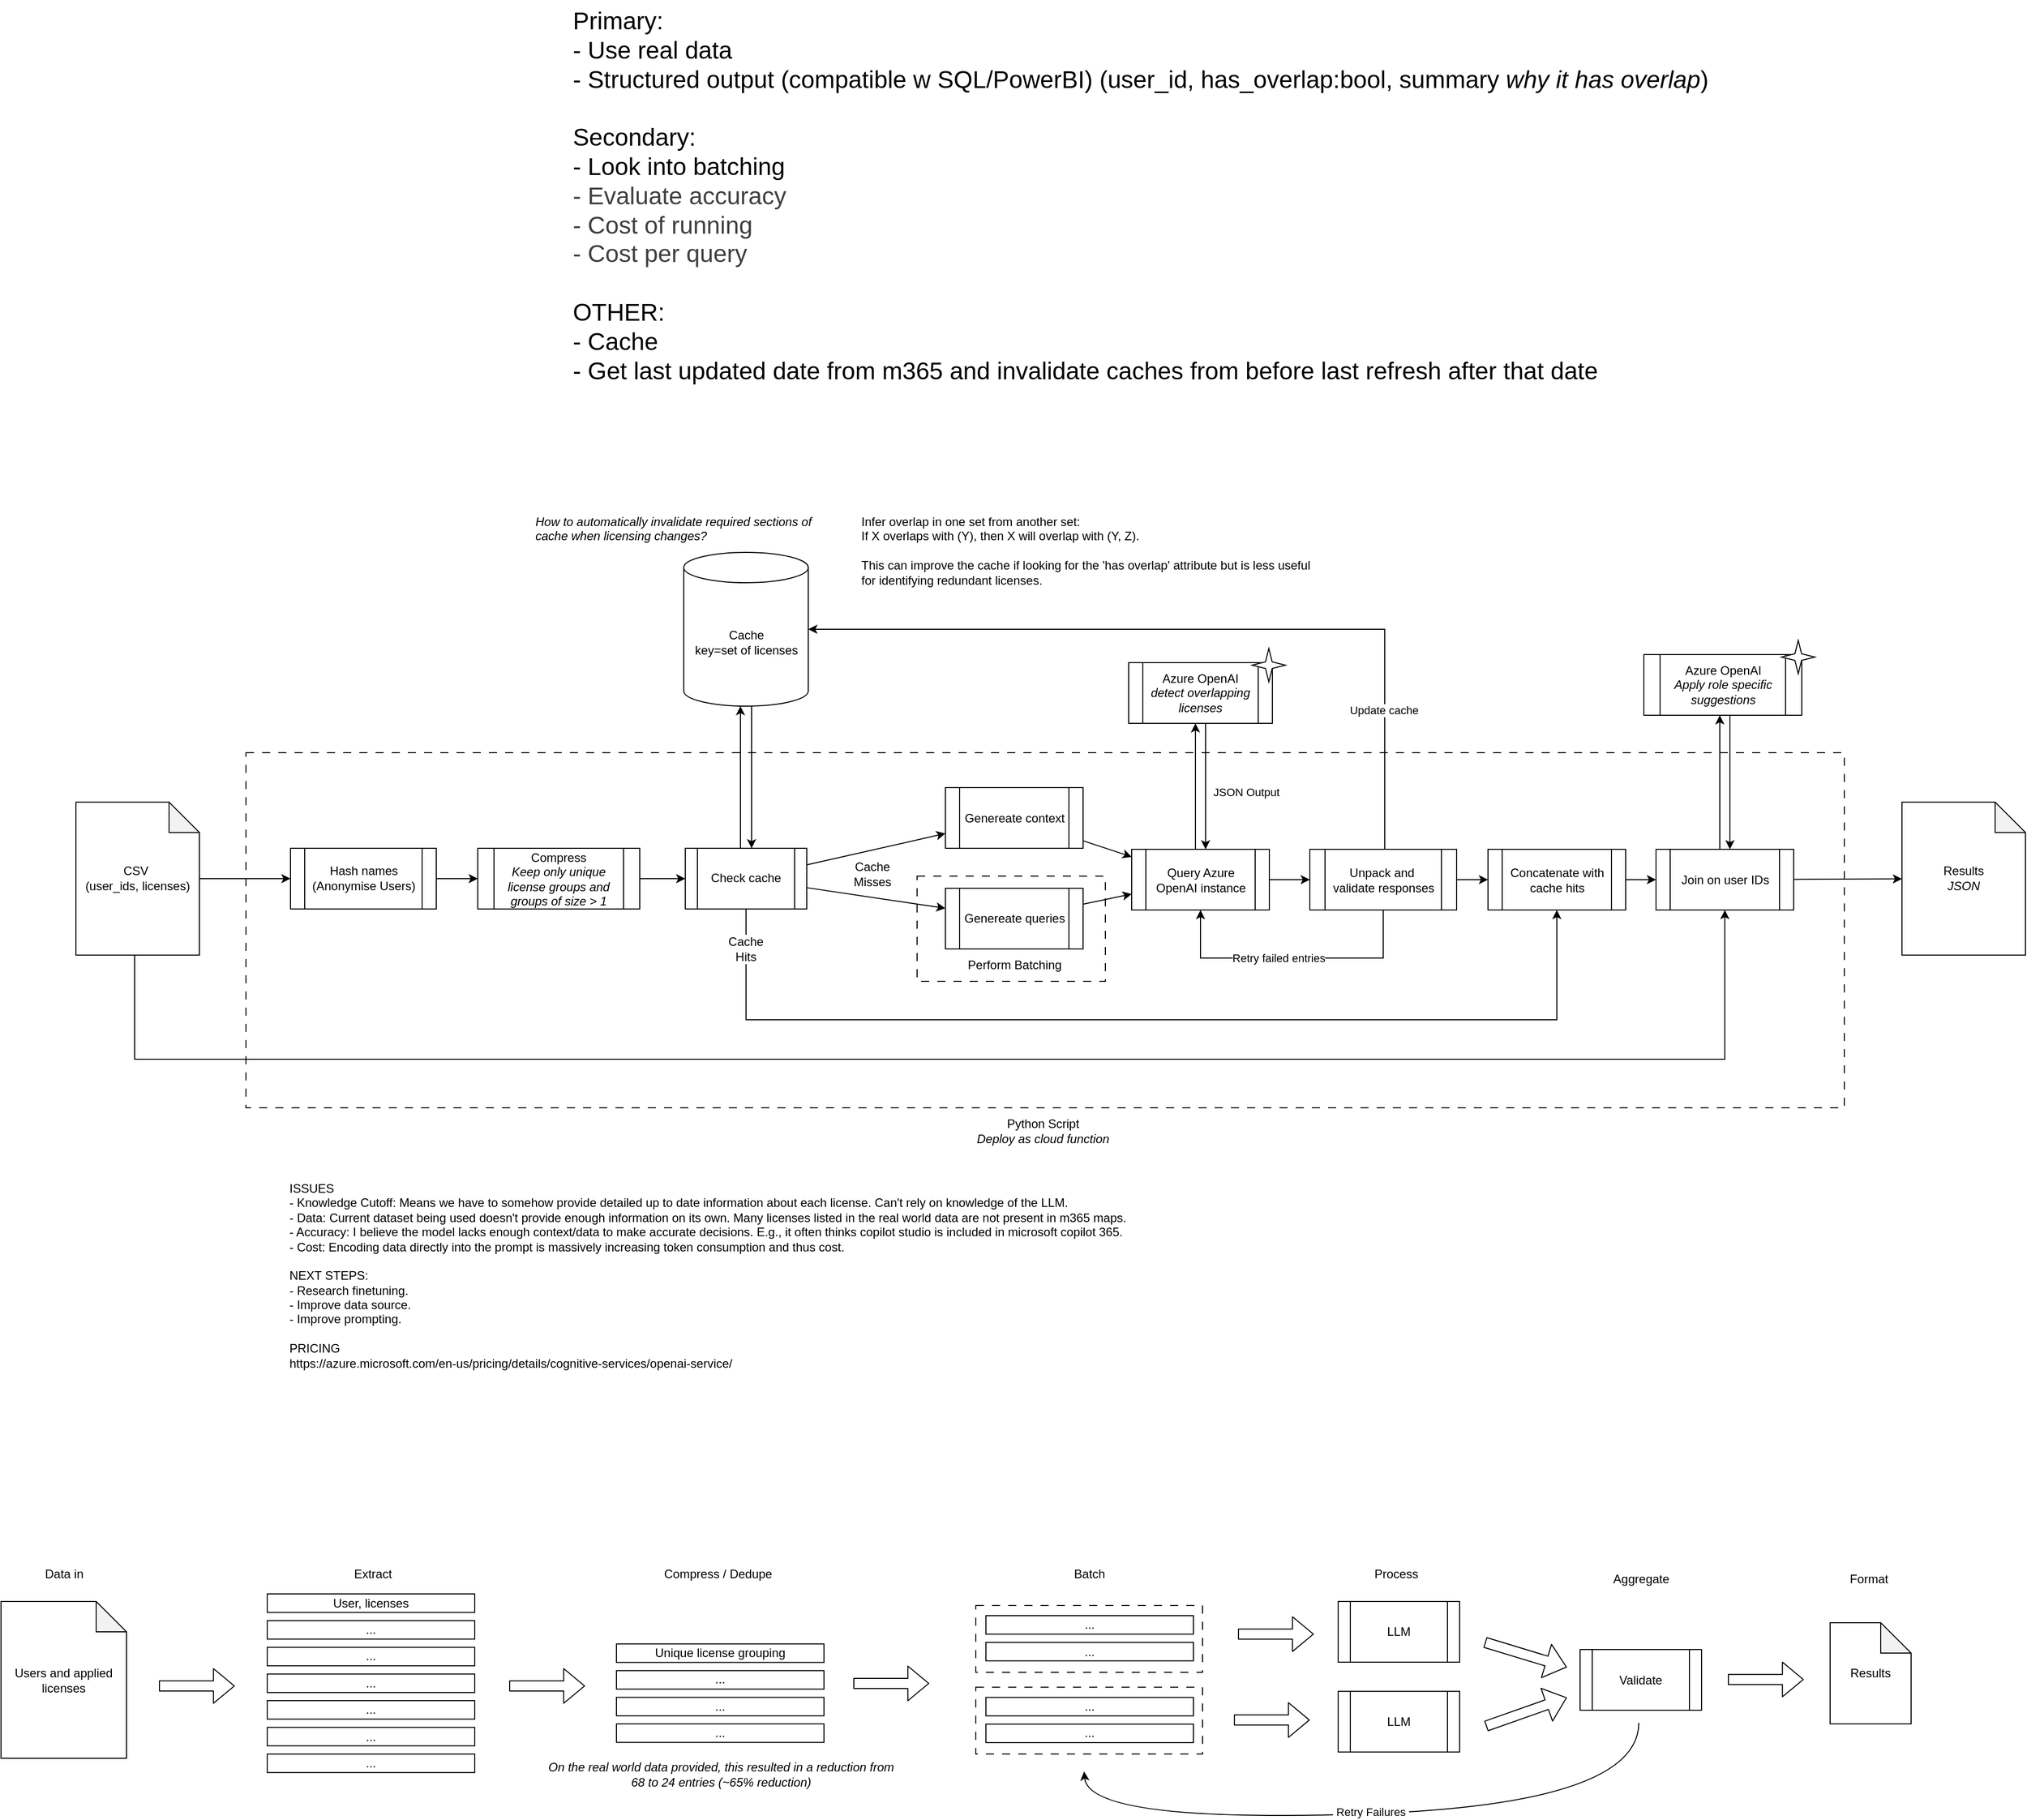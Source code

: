 <mxfile>
    <diagram name="Page-1" id="jkyWEsUThgF6aey1WfAn">
        <mxGraphModel dx="1633" dy="171" grid="0" gridSize="10" guides="1" tooltips="1" connect="1" arrows="1" fold="1" page="0" pageScale="1" pageWidth="827" pageHeight="1169" math="0" shadow="0">
            <root>
                <mxCell id="0"/>
                <mxCell id="1" parent="0"/>
                <mxCell id="171" value="" style="rounded=0;whiteSpace=wrap;html=1;dashed=1;dashPattern=8 8;" vertex="1" parent="1">
                    <mxGeometry x="709" y="2576" width="224" height="66" as="geometry"/>
                </mxCell>
                <mxCell id="77" value="" style="rounded=0;whiteSpace=wrap;html=1;dashed=1;dashPattern=8 8;" parent="1" vertex="1">
                    <mxGeometry x="-12" y="1733" width="1579" height="351" as="geometry"/>
                </mxCell>
                <mxCell id="108" value="" style="rounded=0;whiteSpace=wrap;html=1;dashed=1;dashPattern=8 8;" parent="1" vertex="1">
                    <mxGeometry x="651" y="1855" width="186" height="104" as="geometry"/>
                </mxCell>
                <mxCell id="66" value="&lt;span style=&quot;font-size: 24px; font-style: normal;&quot;&gt;Primary:&lt;/span&gt;&lt;div&gt;&lt;span style=&quot;font-size: 24px; font-style: normal;&quot;&gt;- Use real data&lt;/span&gt;&lt;div&gt;&lt;span style=&quot;font-size: 24px; font-style: normal;&quot;&gt;- Structured output (compatible w SQL/PowerBI) (user_id, has_overlap:bool, summary &lt;/span&gt;&lt;span style=&quot;font-size: 24px;&quot;&gt;why it has overlap&lt;/span&gt;&lt;span style=&quot;font-size: 24px; font-style: normal;&quot;&gt;)&lt;/span&gt;&lt;/div&gt;&lt;div&gt;&lt;span style=&quot;font-size: 24px; font-style: normal;&quot;&gt;&lt;br&gt;&lt;/span&gt;&lt;/div&gt;&lt;div&gt;&lt;span style=&quot;font-size: 24px; font-style: normal;&quot;&gt;Secondary:&lt;/span&gt;&lt;/div&gt;&lt;div&gt;&lt;span style=&quot;font-size: 24px; font-style: normal;&quot;&gt;- Look into batching&lt;/span&gt;&lt;/div&gt;&lt;div&gt;&lt;span style=&quot;color: rgb(63, 63, 63); font-size: 24px; font-style: normal;&quot;&gt;- Evaluate accuracy&lt;/span&gt;&lt;/div&gt;&lt;/div&gt;&lt;div&gt;&lt;span style=&quot;color: rgb(63, 63, 63); font-size: 24px; font-style: normal;&quot;&gt;- Cost of running&lt;/span&gt;&lt;/div&gt;&lt;div&gt;&lt;span style=&quot;color: rgb(63, 63, 63); font-size: 24px; font-style: normal;&quot;&gt;- Cost per query&lt;/span&gt;&lt;/div&gt;&lt;div&gt;&lt;span style=&quot;color: rgb(63, 63, 63); font-size: 24px; font-style: normal;&quot;&gt;&lt;br&gt;&lt;/span&gt;&lt;/div&gt;&lt;div&gt;&lt;span style=&quot;font-size: 24px; font-style: normal;&quot;&gt;OTHER:&lt;/span&gt;&lt;/div&gt;&lt;div&gt;&lt;span style=&quot;font-size: 24px; font-style: normal;&quot;&gt;- Cache&lt;/span&gt;&lt;/div&gt;&lt;div&gt;&lt;span style=&quot;font-size: 24px; font-style: normal;&quot;&gt;- Get last updated date from m365 and invalidate caches from before last refresh after that date&lt;/span&gt;&lt;/div&gt;" style="text;html=1;align=left;verticalAlign=top;whiteSpace=wrap;rounded=0;fontStyle=2" parent="1" vertex="1">
                    <mxGeometry x="309" y="989" width="1275" height="451" as="geometry"/>
                </mxCell>
                <mxCell id="124" style="edgeStyle=orthogonalEdgeStyle;html=1;entryX=0.5;entryY=1;entryDx=0;entryDy=0;rounded=0;curved=0;" parent="1" source="67" target="111" edge="1">
                    <mxGeometry relative="1" as="geometry">
                        <Array as="points">
                            <mxPoint x="-122" y="2036"/>
                            <mxPoint x="1449" y="2036"/>
                        </Array>
                    </mxGeometry>
                </mxCell>
                <mxCell id="135" style="edgeStyle=none;html=1;" parent="1" source="67" target="133" edge="1">
                    <mxGeometry relative="1" as="geometry"/>
                </mxCell>
                <mxCell id="67" value="CSV&amp;nbsp;&lt;div&gt;(user_ids, licenses)&lt;/div&gt;" style="shape=note;whiteSpace=wrap;html=1;backgroundOutline=1;darkOpacity=0.05;" parent="1" vertex="1">
                    <mxGeometry x="-180" y="1781.86" width="122" height="151.25" as="geometry"/>
                </mxCell>
                <mxCell id="94" style="edgeStyle=none;html=1;" parent="1" source="68" target="93" edge="1">
                    <mxGeometry relative="1" as="geometry"/>
                </mxCell>
                <mxCell id="68" value="Compress&lt;br&gt;&lt;i&gt;Keep only unique license &lt;/i&gt;&lt;i style=&quot;background-color: transparent;&quot;&gt;groups and groups of size &amp;gt; 1&lt;/i&gt;" style="shape=process;whiteSpace=wrap;html=1;backgroundOutline=1;" parent="1" vertex="1">
                    <mxGeometry x="217" y="1827.5" width="160" height="60" as="geometry"/>
                </mxCell>
                <mxCell id="74" style="edgeStyle=none;html=1;entryX=0.5;entryY=0;entryDx=0;entryDy=0;" parent="1" edge="1">
                    <mxGeometry relative="1" as="geometry">
                        <mxPoint x="487.5" y="1686.99" as="sourcePoint"/>
                        <mxPoint x="487.5" y="1827.5" as="targetPoint"/>
                    </mxGeometry>
                </mxCell>
                <mxCell id="70" value="Cache&lt;br&gt;key=set of licenses" style="shape=cylinder3;whiteSpace=wrap;html=1;boundedLbl=1;backgroundOutline=1;size=15;" parent="1" vertex="1">
                    <mxGeometry x="420.5" y="1535" width="123" height="151.99" as="geometry"/>
                </mxCell>
                <mxCell id="73" style="edgeStyle=none;html=1;entryX=0.5;entryY=1;entryDx=0;entryDy=0;entryPerimeter=0;" parent="1" edge="1">
                    <mxGeometry relative="1" as="geometry">
                        <mxPoint x="476.5" y="1827.5" as="sourcePoint"/>
                        <mxPoint x="476.5" y="1686.99" as="targetPoint"/>
                    </mxGeometry>
                </mxCell>
                <mxCell id="80" style="edgeStyle=none;html=1;" parent="1" source="76" target="79" edge="1">
                    <mxGeometry relative="1" as="geometry"/>
                </mxCell>
                <mxCell id="76" value="Genereate context" style="shape=process;whiteSpace=wrap;html=1;backgroundOutline=1;" parent="1" vertex="1">
                    <mxGeometry x="679" y="1767.5" width="136" height="60" as="geometry"/>
                </mxCell>
                <mxCell id="92" style="edgeStyle=none;html=1;" parent="1" source="79" target="91" edge="1">
                    <mxGeometry relative="1" as="geometry"/>
                </mxCell>
                <mxCell id="117" style="edgeStyle=none;html=1;entryX=0.5;entryY=1;entryDx=0;entryDy=0;" parent="1" edge="1">
                    <mxGeometry relative="1" as="geometry">
                        <mxPoint x="926.0" y="1828.5" as="sourcePoint"/>
                        <mxPoint x="926.0" y="1704" as="targetPoint"/>
                    </mxGeometry>
                </mxCell>
                <mxCell id="79" value="Query Azure OpenAI instance" style="shape=process;whiteSpace=wrap;html=1;backgroundOutline=1;" parent="1" vertex="1">
                    <mxGeometry x="863" y="1828.5" width="136" height="60" as="geometry"/>
                </mxCell>
                <mxCell id="118" style="edgeStyle=none;html=1;" parent="1" edge="1">
                    <mxGeometry relative="1" as="geometry">
                        <mxPoint x="936.0" y="1704" as="sourcePoint"/>
                        <mxPoint x="936.0" y="1828.5" as="targetPoint"/>
                    </mxGeometry>
                </mxCell>
                <mxCell id="84" style="edgeStyle=none;html=1;" parent="1" source="82" target="79" edge="1">
                    <mxGeometry relative="1" as="geometry"/>
                </mxCell>
                <mxCell id="82" value="Genereate queries" style="shape=process;whiteSpace=wrap;html=1;backgroundOutline=1;" parent="1" vertex="1">
                    <mxGeometry x="679" y="1867" width="136" height="60" as="geometry"/>
                </mxCell>
                <mxCell id="101" style="edgeStyle=none;html=1;" parent="1" source="91" target="100" edge="1">
                    <mxGeometry relative="1" as="geometry"/>
                </mxCell>
                <mxCell id="144" style="edgeStyle=orthogonalEdgeStyle;html=1;rounded=0;" parent="1" source="91" target="79" edge="1">
                    <mxGeometry relative="1" as="geometry">
                        <Array as="points">
                            <mxPoint x="1112" y="1936"/>
                            <mxPoint x="931" y="1936"/>
                        </Array>
                    </mxGeometry>
                </mxCell>
                <mxCell id="145" value="Retry failed entries" style="edgeLabel;html=1;align=center;verticalAlign=middle;resizable=0;points=[];" parent="144" vertex="1" connectable="0">
                    <mxGeometry x="0.088" relative="1" as="geometry">
                        <mxPoint x="-1" as="offset"/>
                    </mxGeometry>
                </mxCell>
                <mxCell id="91" value="Unpack and&amp;nbsp;&lt;div&gt;validate responses&lt;/div&gt;" style="shape=process;whiteSpace=wrap;html=1;backgroundOutline=1;" parent="1" vertex="1">
                    <mxGeometry x="1039" y="1828.5" width="145" height="60" as="geometry"/>
                </mxCell>
                <mxCell id="95" style="edgeStyle=none;html=1;" parent="1" source="93" target="76" edge="1">
                    <mxGeometry relative="1" as="geometry"/>
                </mxCell>
                <mxCell id="96" style="edgeStyle=none;html=1;" parent="1" source="93" target="82" edge="1">
                    <mxGeometry relative="1" as="geometry"/>
                </mxCell>
                <mxCell id="105" style="edgeStyle=orthogonalEdgeStyle;html=1;entryX=0.5;entryY=1;entryDx=0;entryDy=0;rounded=0;curved=0;" parent="1" source="93" target="100" edge="1">
                    <mxGeometry relative="1" as="geometry">
                        <Array as="points">
                            <mxPoint x="482" y="1997"/>
                            <mxPoint x="1283" y="1997"/>
                        </Array>
                    </mxGeometry>
                </mxCell>
                <mxCell id="93" value="Check cache" style="shape=process;whiteSpace=wrap;html=1;backgroundOutline=1;" parent="1" vertex="1">
                    <mxGeometry x="422" y="1827.49" width="120" height="60" as="geometry"/>
                </mxCell>
                <mxCell id="98" value="Cache&lt;br&gt;Misses" style="text;html=1;align=center;verticalAlign=middle;whiteSpace=wrap;rounded=0;" parent="1" vertex="1">
                    <mxGeometry x="577" y="1838" width="60" height="30" as="geometry"/>
                </mxCell>
                <mxCell id="112" style="edgeStyle=none;html=1;" parent="1" source="100" target="111" edge="1">
                    <mxGeometry relative="1" as="geometry"/>
                </mxCell>
                <mxCell id="100" value="Concatenate with cache hits" style="shape=process;whiteSpace=wrap;html=1;backgroundOutline=1;" parent="1" vertex="1">
                    <mxGeometry x="1215" y="1828.5" width="136" height="60" as="geometry"/>
                </mxCell>
                <mxCell id="97" value="Cache Hits" style="text;html=1;align=center;verticalAlign=middle;whiteSpace=wrap;rounded=0;labelBackgroundColor=default;" parent="1" vertex="1">
                    <mxGeometry x="452" y="1912.25" width="60" height="30" as="geometry"/>
                </mxCell>
                <mxCell id="110" value="Perform Batching" style="text;html=1;align=center;verticalAlign=middle;resizable=0;points=[];autosize=1;strokeColor=none;fillColor=none;" parent="1" vertex="1">
                    <mxGeometry x="691.5" y="1930" width="111" height="26" as="geometry"/>
                </mxCell>
                <mxCell id="129" style="edgeStyle=none;html=1;" parent="1" edge="1">
                    <mxGeometry relative="1" as="geometry">
                        <mxPoint x="1444.0" y="1828.5" as="sourcePoint"/>
                        <mxPoint x="1444" y="1696" as="targetPoint"/>
                    </mxGeometry>
                </mxCell>
                <mxCell id="131" style="edgeStyle=none;html=1;" parent="1" source="111" target="113" edge="1">
                    <mxGeometry relative="1" as="geometry"/>
                </mxCell>
                <mxCell id="111" value="Join on user IDs" style="shape=process;whiteSpace=wrap;html=1;backgroundOutline=1;" parent="1" vertex="1">
                    <mxGeometry x="1381" y="1828.5" width="136" height="60" as="geometry"/>
                </mxCell>
                <mxCell id="113" value="Results&lt;div&gt;&lt;i&gt;JSON&lt;/i&gt;&lt;/div&gt;" style="shape=note;whiteSpace=wrap;html=1;backgroundOutline=1;darkOpacity=0.05;" parent="1" vertex="1">
                    <mxGeometry x="1624" y="1781.86" width="122" height="151.25" as="geometry"/>
                </mxCell>
                <mxCell id="120" style="edgeStyle=orthogonalEdgeStyle;html=1;entryX=1;entryY=0.5;entryDx=0;entryDy=0;entryPerimeter=0;rounded=0;" parent="1" source="91" target="70" edge="1">
                    <mxGeometry relative="1" as="geometry">
                        <Array as="points">
                            <mxPoint x="1113" y="1611"/>
                        </Array>
                    </mxGeometry>
                </mxCell>
                <mxCell id="121" value="Update cache" style="edgeLabel;html=1;align=center;verticalAlign=middle;resizable=0;points=[];" parent="120" vertex="1" connectable="0">
                    <mxGeometry x="-0.651" y="1" relative="1" as="geometry">
                        <mxPoint as="offset"/>
                    </mxGeometry>
                </mxCell>
                <mxCell id="127" value="" style="group" parent="1" vertex="1" connectable="0">
                    <mxGeometry x="1405" y="1622" width="133" height="74" as="geometry"/>
                </mxCell>
                <mxCell id="125" value="Azure OpenAI&lt;div&gt;&lt;i&gt;Apply role specific suggestions&lt;/i&gt;&lt;/div&gt;" style="shape=process;whiteSpace=wrap;html=1;backgroundOutline=1;" parent="127" vertex="1">
                    <mxGeometry x="-36" y="14" width="156" height="60" as="geometry"/>
                </mxCell>
                <mxCell id="126" value="" style="verticalLabelPosition=bottom;verticalAlign=top;html=1;shape=mxgraph.basic.4_point_star_2;dx=0.8;" parent="127" vertex="1">
                    <mxGeometry x="100" width="33" height="33" as="geometry"/>
                </mxCell>
                <mxCell id="128" value="" style="group" parent="1" vertex="1" connectable="0">
                    <mxGeometry x="882" y="1630" width="133" height="74" as="geometry"/>
                </mxCell>
                <mxCell id="81" value="Azure OpenAI&lt;div&gt;&lt;i&gt;detect overlapping licenses&lt;/i&gt;&lt;/div&gt;" style="shape=process;whiteSpace=wrap;html=1;backgroundOutline=1;" parent="128" vertex="1">
                    <mxGeometry x="-22" y="14" width="142" height="60" as="geometry"/>
                </mxCell>
                <mxCell id="90" value="" style="verticalLabelPosition=bottom;verticalAlign=top;html=1;shape=mxgraph.basic.4_point_star_2;dx=0.8;" parent="128" vertex="1">
                    <mxGeometry x="100" width="33" height="33" as="geometry"/>
                </mxCell>
                <mxCell id="130" style="edgeStyle=none;html=1;" parent="1" edge="1">
                    <mxGeometry relative="1" as="geometry">
                        <mxPoint x="1454" y="1696" as="sourcePoint"/>
                        <mxPoint x="1454.0" y="1828.5" as="targetPoint"/>
                    </mxGeometry>
                </mxCell>
                <mxCell id="132" value="&lt;span style=&quot;font-style: normal;&quot;&gt;&lt;font&gt;Infer overlap in one set from another set:&lt;/font&gt;&lt;/span&gt;&lt;div&gt;&lt;span style=&quot;font-style: normal;&quot;&gt;If X overlaps with (Y), then X will overlap with (Y, Z).&lt;/span&gt;&lt;/div&gt;&lt;div&gt;&lt;span style=&quot;font-style: normal;&quot;&gt;&lt;br&gt;&lt;/span&gt;&lt;/div&gt;&lt;div&gt;&lt;span style=&quot;font-style: normal;&quot;&gt;This can improve the cache if looking for the &#39;has overlap&#39; attribute but is less useful for identifying redundant licenses.&lt;/span&gt;&lt;/div&gt;" style="text;html=1;align=left;verticalAlign=top;whiteSpace=wrap;rounded=0;fontStyle=2" parent="1" vertex="1">
                    <mxGeometry x="594" y="1491" width="459" height="85" as="geometry"/>
                </mxCell>
                <mxCell id="134" style="edgeStyle=none;html=1;" parent="1" source="133" target="68" edge="1">
                    <mxGeometry relative="1" as="geometry"/>
                </mxCell>
                <mxCell id="133" value="Hash names (Anonymise Users)" style="shape=process;whiteSpace=wrap;html=1;backgroundOutline=1;" parent="1" vertex="1">
                    <mxGeometry x="32" y="1827.49" width="144" height="60" as="geometry"/>
                </mxCell>
                <mxCell id="136" value="&lt;span style=&quot;&quot;&gt;&lt;font&gt;&lt;i&gt;How to automatically invalidate required sections of cache when licensing changes?&lt;/i&gt;&lt;/font&gt;&lt;/span&gt;" style="text;html=1;align=left;verticalAlign=top;whiteSpace=wrap;rounded=0;fontStyle=0" parent="1" vertex="1">
                    <mxGeometry x="272" y="1491" width="302" height="74" as="geometry"/>
                </mxCell>
                <mxCell id="142" value="&lt;span style=&quot;color: rgb(0, 0, 0); font-size: 11px;&quot;&gt;JSON Output&lt;/span&gt;" style="text;html=1;align=center;verticalAlign=middle;resizable=0;points=[];autosize=1;strokeColor=none;fillColor=none;" parent="1" vertex="1">
                    <mxGeometry x="934" y="1758.86" width="83" height="26" as="geometry"/>
                </mxCell>
                <mxCell id="147" value="Python Script&lt;div&gt;&lt;i&gt;Deploy as cloud function&lt;/i&gt;&lt;/div&gt;" style="text;html=1;align=center;verticalAlign=middle;resizable=0;points=[];autosize=1;strokeColor=none;fillColor=none;" vertex="1" parent="1">
                    <mxGeometry x="700" y="2086" width="149" height="41" as="geometry"/>
                </mxCell>
                <mxCell id="148" value="ISSUES&lt;div&gt;- Knowledge Cutoff: Means we have to somehow provide detailed up to date information about each license. Can&#39;t rely on knowledge of the LLM.&lt;/div&gt;&lt;div&gt;- Data: Current dataset being used doesn&#39;t provide enough information on its own. Many licenses listed in the real world data are not present in m365 maps.&lt;/div&gt;&lt;div&gt;- Accuracy: I believe the model lacks enough context/data to make accurate decisions. E.g., it often thinks copilot studio is included in microsoft copilot 365.&lt;/div&gt;&lt;div&gt;- Cost: Encoding data directly into the prompt is massively increasing token consumption and thus cost.&lt;/div&gt;&lt;div&gt;&lt;br&gt;&lt;/div&gt;&lt;div&gt;NEXT STEPS:&lt;/div&gt;&lt;div&gt;- Research finetuning.&lt;/div&gt;&lt;div&gt;- Improve data source.&lt;/div&gt;&lt;div&gt;- Improve prompting.&lt;/div&gt;&lt;div&gt;&lt;br&gt;&lt;/div&gt;&lt;div&gt;&lt;span style=&quot;color: rgb(0, 0, 0);&quot;&gt;PRICING&lt;/span&gt;&lt;div&gt;https://azure.microsoft.com/en-us/pricing/details/cognitive-services/openai-service/&lt;/div&gt;&lt;/div&gt;" style="text;html=1;align=left;verticalAlign=middle;resizable=0;points=[];autosize=1;strokeColor=none;fillColor=none;" vertex="1" parent="1">
                    <mxGeometry x="29" y="2150" width="845" height="199" as="geometry"/>
                </mxCell>
                <mxCell id="152" value="Users and applied licenses" style="shape=note;whiteSpace=wrap;html=1;backgroundOutline=1;darkOpacity=0.05;" vertex="1" parent="1">
                    <mxGeometry x="-254" y="2572" width="124" height="155" as="geometry"/>
                </mxCell>
                <mxCell id="156" value="" style="shape=flexArrow;endArrow=classic;html=1;endWidth=23.333;endSize=6.541;" edge="1" parent="1">
                    <mxGeometry width="50" height="50" relative="1" as="geometry">
                        <mxPoint x="-98" y="2655.5" as="sourcePoint"/>
                        <mxPoint x="-23" y="2655.5" as="targetPoint"/>
                    </mxGeometry>
                </mxCell>
                <mxCell id="158" value="Data in" style="text;html=1;align=center;verticalAlign=middle;whiteSpace=wrap;rounded=0;" vertex="1" parent="1">
                    <mxGeometry x="-249.5" y="2530" width="115" height="30" as="geometry"/>
                </mxCell>
                <mxCell id="159" value="Extract" style="text;html=1;align=center;verticalAlign=middle;whiteSpace=wrap;rounded=0;" vertex="1" parent="1">
                    <mxGeometry x="55.5" y="2530" width="115" height="30" as="geometry"/>
                </mxCell>
                <mxCell id="160" value="" style="shape=flexArrow;endArrow=classic;html=1;endWidth=23.333;endSize=6.541;" edge="1" parent="1">
                    <mxGeometry width="50" height="50" relative="1" as="geometry">
                        <mxPoint x="248" y="2655.5" as="sourcePoint"/>
                        <mxPoint x="323" y="2655.5" as="targetPoint"/>
                    </mxGeometry>
                </mxCell>
                <mxCell id="163" value="Compress / Dedupe" style="text;html=1;align=center;verticalAlign=middle;whiteSpace=wrap;rounded=0;" vertex="1" parent="1">
                    <mxGeometry x="397" y="2530" width="115" height="30" as="geometry"/>
                </mxCell>
                <mxCell id="164" value="" style="group" vertex="1" connectable="0" parent="1">
                    <mxGeometry x="9" y="2564.5" width="205" height="97.5" as="geometry"/>
                </mxCell>
                <mxCell id="151" value="User, licenses" style="rounded=0;whiteSpace=wrap;html=1;" vertex="1" parent="164">
                    <mxGeometry width="205" height="18.281" as="geometry"/>
                </mxCell>
                <mxCell id="153" value="..." style="rounded=0;whiteSpace=wrap;html=1;" vertex="1" parent="164">
                    <mxGeometry y="26.406" width="205" height="18.281" as="geometry"/>
                </mxCell>
                <mxCell id="154" value="..." style="rounded=0;whiteSpace=wrap;html=1;" vertex="1" parent="164">
                    <mxGeometry y="52.812" width="205" height="18.281" as="geometry"/>
                </mxCell>
                <mxCell id="155" value="..." style="rounded=0;whiteSpace=wrap;html=1;" vertex="1" parent="164">
                    <mxGeometry y="79.219" width="205" height="18.281" as="geometry"/>
                </mxCell>
                <mxCell id="165" value="..." style="rounded=0;whiteSpace=wrap;html=1;" vertex="1" parent="1">
                    <mxGeometry x="9" y="2669.996" width="205" height="18.281" as="geometry"/>
                </mxCell>
                <mxCell id="166" value="..." style="rounded=0;whiteSpace=wrap;html=1;" vertex="1" parent="1">
                    <mxGeometry x="9" y="2696.403" width="205" height="18.281" as="geometry"/>
                </mxCell>
                <mxCell id="167" value="..." style="rounded=0;whiteSpace=wrap;html=1;" vertex="1" parent="1">
                    <mxGeometry x="9" y="2722.809" width="205" height="18.281" as="geometry"/>
                </mxCell>
                <mxCell id="168" value="Unique license grouping" style="rounded=0;whiteSpace=wrap;html=1;" vertex="1" parent="1">
                    <mxGeometry x="354" y="2613.95" width="205" height="18.281" as="geometry"/>
                </mxCell>
                <mxCell id="169" value="..." style="rounded=0;whiteSpace=wrap;html=1;" vertex="1" parent="1">
                    <mxGeometry x="354" y="2640.356" width="205" height="18.281" as="geometry"/>
                </mxCell>
                <mxCell id="170" value="..." style="rounded=0;whiteSpace=wrap;html=1;" vertex="1" parent="1">
                    <mxGeometry x="354" y="2666.762" width="205" height="18.281" as="geometry"/>
                </mxCell>
                <mxCell id="172" value="..." style="rounded=0;whiteSpace=wrap;html=1;" vertex="1" parent="1">
                    <mxGeometry x="354" y="2693.002" width="205" height="18.281" as="geometry"/>
                </mxCell>
                <mxCell id="173" value="" style="shape=flexArrow;endArrow=classic;html=1;endWidth=23.333;endSize=6.541;" edge="1" parent="1">
                    <mxGeometry width="50" height="50" relative="1" as="geometry">
                        <mxPoint x="588" y="2653" as="sourcePoint"/>
                        <mxPoint x="663" y="2653" as="targetPoint"/>
                    </mxGeometry>
                </mxCell>
                <mxCell id="174" value="..." style="rounded=0;whiteSpace=wrap;html=1;" vertex="1" parent="1">
                    <mxGeometry x="719" y="2586" width="205" height="18.281" as="geometry"/>
                </mxCell>
                <mxCell id="175" value="..." style="rounded=0;whiteSpace=wrap;html=1;" vertex="1" parent="1">
                    <mxGeometry x="719" y="2612.406" width="205" height="18.281" as="geometry"/>
                </mxCell>
                <mxCell id="176" value="" style="rounded=0;whiteSpace=wrap;html=1;dashed=1;dashPattern=8 8;" vertex="1" parent="1">
                    <mxGeometry x="709" y="2656.81" width="224" height="66" as="geometry"/>
                </mxCell>
                <mxCell id="177" value="..." style="rounded=0;whiteSpace=wrap;html=1;" vertex="1" parent="1">
                    <mxGeometry x="719" y="2666.81" width="205" height="18.281" as="geometry"/>
                </mxCell>
                <mxCell id="178" value="..." style="rounded=0;whiteSpace=wrap;html=1;" vertex="1" parent="1">
                    <mxGeometry x="719" y="2693.216" width="205" height="18.281" as="geometry"/>
                </mxCell>
                <mxCell id="179" value="Batch" style="text;html=1;align=center;verticalAlign=middle;whiteSpace=wrap;rounded=0;" vertex="1" parent="1">
                    <mxGeometry x="764" y="2530" width="115" height="30" as="geometry"/>
                </mxCell>
                <mxCell id="180" value="LLM" style="shape=process;whiteSpace=wrap;html=1;backgroundOutline=1;" vertex="1" parent="1">
                    <mxGeometry x="1067" y="2572" width="120" height="60" as="geometry"/>
                </mxCell>
                <mxCell id="181" value="LLM" style="shape=process;whiteSpace=wrap;html=1;backgroundOutline=1;" vertex="1" parent="1">
                    <mxGeometry x="1067" y="2660.81" width="120" height="60" as="geometry"/>
                </mxCell>
                <mxCell id="182" value="" style="shape=flexArrow;endArrow=classic;html=1;endWidth=23.333;endSize=6.541;" edge="1" parent="1">
                    <mxGeometry width="50" height="50" relative="1" as="geometry">
                        <mxPoint x="968" y="2604.28" as="sourcePoint"/>
                        <mxPoint x="1043" y="2604.28" as="targetPoint"/>
                    </mxGeometry>
                </mxCell>
                <mxCell id="183" value="" style="shape=flexArrow;endArrow=classic;html=1;endWidth=23.333;endSize=6.541;" edge="1" parent="1">
                    <mxGeometry width="50" height="50" relative="1" as="geometry">
                        <mxPoint x="964" y="2689.18" as="sourcePoint"/>
                        <mxPoint x="1039" y="2689.18" as="targetPoint"/>
                    </mxGeometry>
                </mxCell>
                <mxCell id="184" value="Process" style="text;html=1;align=center;verticalAlign=middle;whiteSpace=wrap;rounded=0;" vertex="1" parent="1">
                    <mxGeometry x="1067" y="2530" width="115" height="30" as="geometry"/>
                </mxCell>
                <mxCell id="185" value="Results" style="shape=note;whiteSpace=wrap;html=1;backgroundOutline=1;darkOpacity=0.05;" vertex="1" parent="1">
                    <mxGeometry x="1553" y="2593" width="80" height="100" as="geometry"/>
                </mxCell>
                <mxCell id="186" value="" style="shape=flexArrow;endArrow=classic;html=1;endWidth=23.333;endSize=6.541;" edge="1" parent="1">
                    <mxGeometry width="50" height="50" relative="1" as="geometry">
                        <mxPoint x="1212" y="2612.41" as="sourcePoint"/>
                        <mxPoint x="1293" y="2637" as="targetPoint"/>
                    </mxGeometry>
                </mxCell>
                <mxCell id="187" value="" style="shape=flexArrow;endArrow=classic;html=1;endWidth=23.333;endSize=6.541;" edge="1" parent="1">
                    <mxGeometry width="50" height="50" relative="1" as="geometry">
                        <mxPoint x="1213" y="2695.17" as="sourcePoint"/>
                        <mxPoint x="1293" y="2667" as="targetPoint"/>
                    </mxGeometry>
                </mxCell>
                <mxCell id="188" value="Aggregate" style="text;html=1;align=center;verticalAlign=middle;whiteSpace=wrap;rounded=0;" vertex="1" parent="1">
                    <mxGeometry x="1308.5" y="2534.5" width="115" height="30" as="geometry"/>
                </mxCell>
                <mxCell id="189" value="" style="curved=1;endArrow=classic;html=1;" edge="1" parent="1">
                    <mxGeometry width="50" height="50" relative="1" as="geometry">
                        <mxPoint x="1364" y="2692" as="sourcePoint"/>
                        <mxPoint x="816" y="2740" as="targetPoint"/>
                        <Array as="points">
                            <mxPoint x="1364" y="2773"/>
                            <mxPoint x="820" y="2791"/>
                        </Array>
                    </mxGeometry>
                </mxCell>
                <mxCell id="190" value="&amp;nbsp;Retry Failures&amp;nbsp;" style="edgeLabel;html=1;align=center;verticalAlign=middle;resizable=0;points=[];" vertex="1" connectable="0" parent="189">
                    <mxGeometry x="0.053" y="-2" relative="1" as="geometry">
                        <mxPoint x="10" as="offset"/>
                    </mxGeometry>
                </mxCell>
                <mxCell id="191" value="Validate" style="shape=process;whiteSpace=wrap;html=1;backgroundOutline=1;" vertex="1" parent="1">
                    <mxGeometry x="1306" y="2619.5" width="120" height="60" as="geometry"/>
                </mxCell>
                <mxCell id="192" value="" style="shape=flexArrow;endArrow=classic;html=1;endWidth=23.333;endSize=6.541;" edge="1" parent="1">
                    <mxGeometry width="50" height="50" relative="1" as="geometry">
                        <mxPoint x="1452" y="2649.11" as="sourcePoint"/>
                        <mxPoint x="1527" y="2649.11" as="targetPoint"/>
                    </mxGeometry>
                </mxCell>
                <mxCell id="193" value="Format" style="text;html=1;align=center;verticalAlign=middle;whiteSpace=wrap;rounded=0;" vertex="1" parent="1">
                    <mxGeometry x="1534" y="2534.5" width="115" height="30" as="geometry"/>
                </mxCell>
                <mxCell id="194" value="&lt;i&gt;On the real world data provided, this resulted in a reduction from&lt;/i&gt;&lt;div&gt;&lt;i&gt;68 to 24 entries (~65% reduction)&lt;/i&gt;&lt;/div&gt;" style="text;html=1;align=center;verticalAlign=middle;resizable=0;points=[];autosize=1;strokeColor=none;fillColor=none;" vertex="1" parent="1">
                    <mxGeometry x="276.5" y="2722.81" width="360" height="41" as="geometry"/>
                </mxCell>
            </root>
        </mxGraphModel>
    </diagram>
</mxfile>
